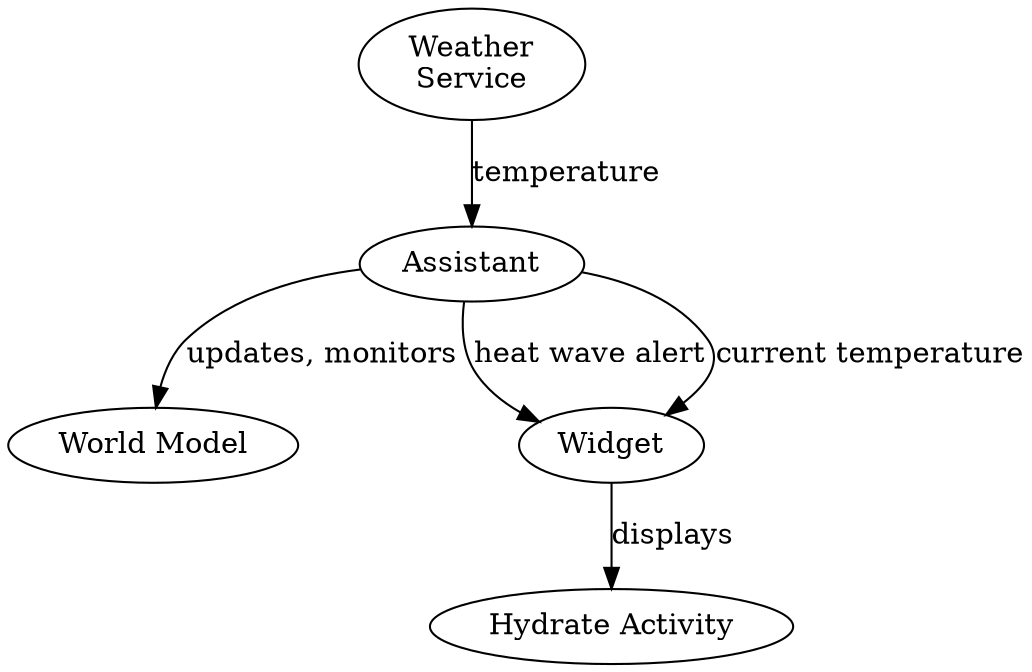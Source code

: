 digraph G {
   // graph [layout=dot rankdir=LR]

   Assistant -> "World Model" [label="updates, monitors"]

   Assistant -> Widget [label="heat wave alert"]
   Assistant -> Widget [label="current temperature"]
   Widget -> "Hydrate Activity" [label="displays"]
   "Weather\nService" -> Assistant [label="temperature"]
}
